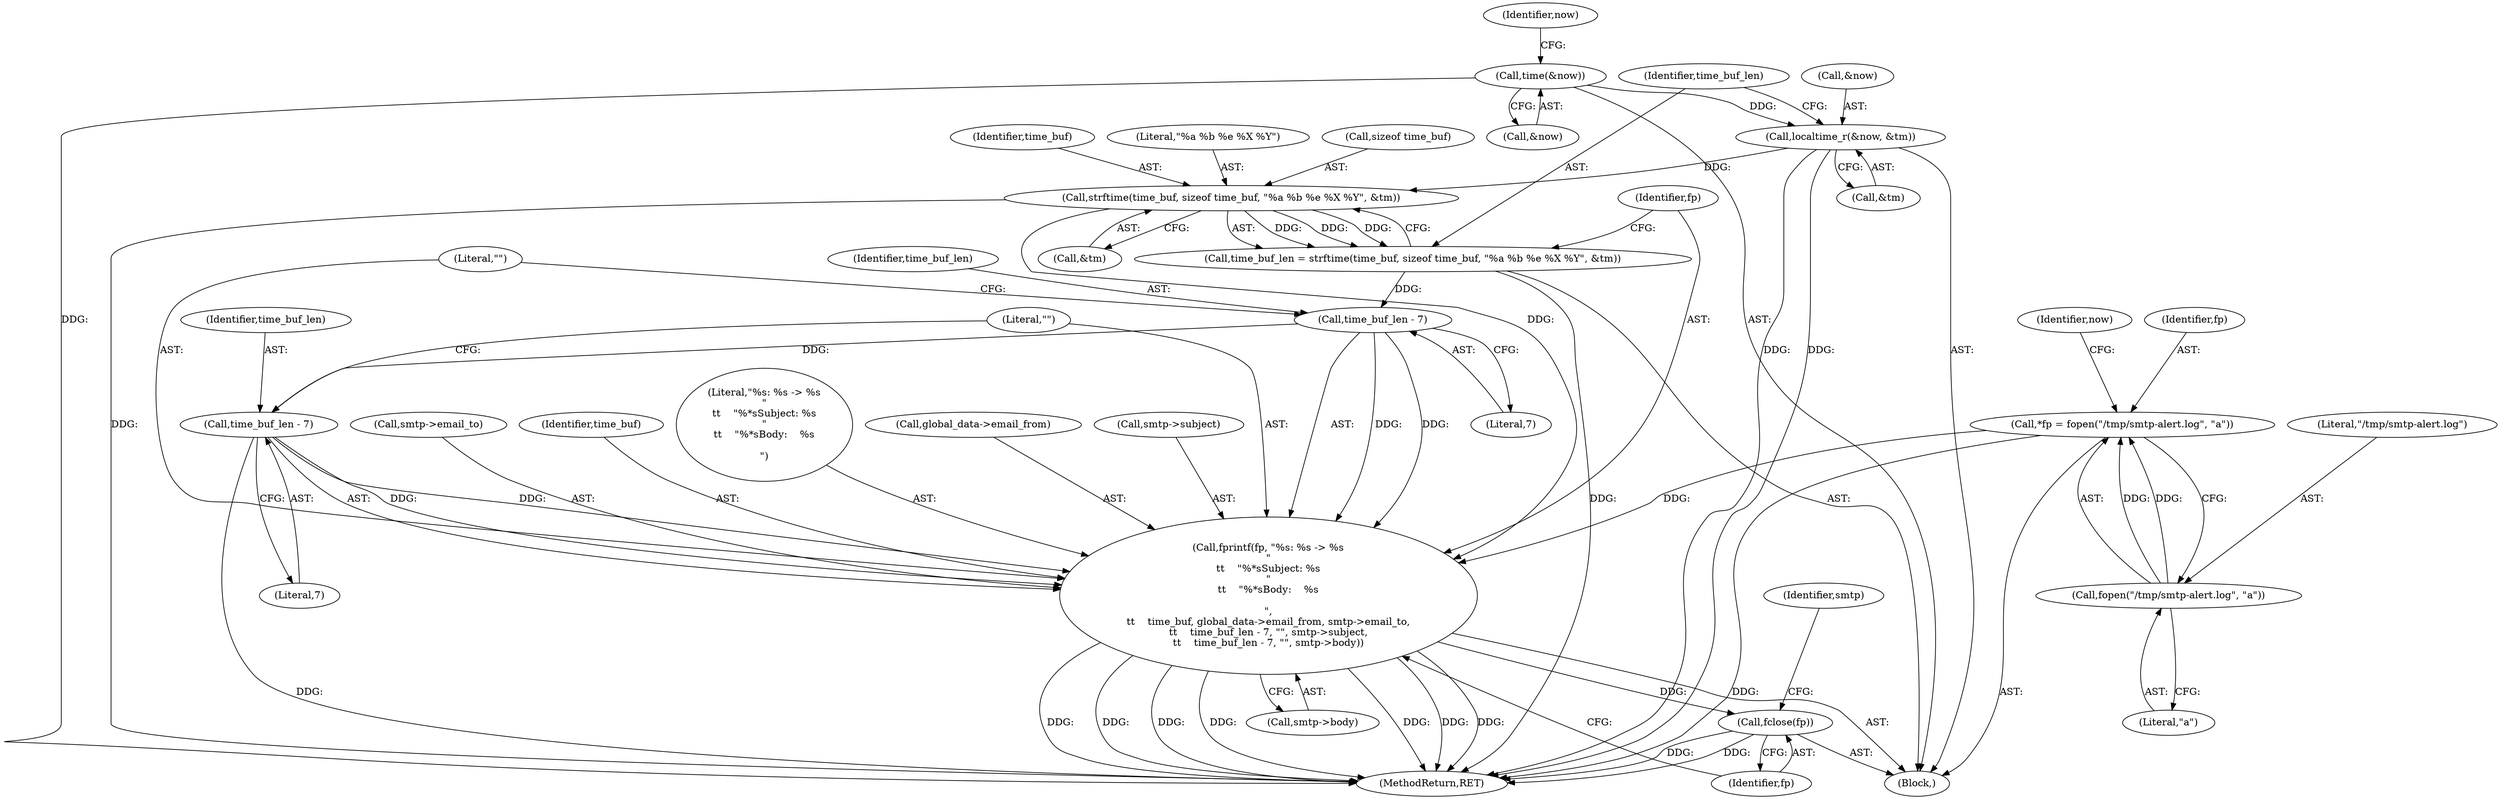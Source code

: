 digraph "1_keepalived_04f2d32871bb3b11d7dc024039952f2fe2750306_1@API" {
"1000130" [label="(Call,fprintf(fp, \"%s: %s -> %s\n\"\n\t\t    \"%*sSubject: %s\n\"\n\t\t    \"%*sBody:    %s\n\n\",\n\t\t    time_buf, global_data->email_from, smtp->email_to,\n\t\t    time_buf_len - 7, \"\", smtp->subject,\n\t\t    time_buf_len - 7, \"\", smtp->body))"];
"1000104" [label="(Call,*fp = fopen(\"/tmp/smtp-alert.log\", \"a\"))"];
"1000106" [label="(Call,fopen(\"/tmp/smtp-alert.log\", \"a\"))"];
"1000123" [label="(Call,strftime(time_buf, sizeof time_buf, \"%a %b %e %X %Y\", &tm))"];
"1000116" [label="(Call,localtime_r(&now, &tm))"];
"1000113" [label="(Call,time(&now))"];
"1000140" [label="(Call,time_buf_len - 7)"];
"1000121" [label="(Call,time_buf_len = strftime(time_buf, sizeof time_buf, \"%a %b %e %X %Y\", &tm))"];
"1000147" [label="(Call,time_buf_len - 7)"];
"1000154" [label="(Call,fclose(fp))"];
"1000128" [label="(Call,&tm)"];
"1000137" [label="(Call,smtp->email_to)"];
"1000113" [label="(Call,time(&now))"];
"1000158" [label="(MethodReturn,RET)"];
"1000142" [label="(Literal,7)"];
"1000107" [label="(Literal,\"/tmp/smtp-alert.log\")"];
"1000151" [label="(Call,smtp->body)"];
"1000147" [label="(Call,time_buf_len - 7)"];
"1000106" [label="(Call,fopen(\"/tmp/smtp-alert.log\", \"a\"))"];
"1000119" [label="(Call,&tm)"];
"1000116" [label="(Call,localtime_r(&now, &tm))"];
"1000130" [label="(Call,fprintf(fp, \"%s: %s -> %s\n\"\n\t\t    \"%*sSubject: %s\n\"\n\t\t    \"%*sBody:    %s\n\n\",\n\t\t    time_buf, global_data->email_from, smtp->email_to,\n\t\t    time_buf_len - 7, \"\", smtp->subject,\n\t\t    time_buf_len - 7, \"\", smtp->body))"];
"1000124" [label="(Identifier,time_buf)"];
"1000131" [label="(Identifier,fp)"];
"1000123" [label="(Call,strftime(time_buf, sizeof time_buf, \"%a %b %e %X %Y\", &tm))"];
"1000122" [label="(Identifier,time_buf_len)"];
"1000133" [label="(Identifier,time_buf)"];
"1000118" [label="(Identifier,now)"];
"1000154" [label="(Call,fclose(fp))"];
"1000102" [label="(Block,)"];
"1000132" [label="(Literal,\"%s: %s -> %s\n\"\n\t\t    \"%*sSubject: %s\n\"\n\t\t    \"%*sBody:    %s\n\n\")"];
"1000127" [label="(Literal,\"%a %b %e %X %Y\")"];
"1000141" [label="(Identifier,time_buf_len)"];
"1000155" [label="(Identifier,fp)"];
"1000115" [label="(Identifier,now)"];
"1000157" [label="(Identifier,smtp)"];
"1000140" [label="(Call,time_buf_len - 7)"];
"1000149" [label="(Literal,7)"];
"1000105" [label="(Identifier,fp)"];
"1000134" [label="(Call,global_data->email_from)"];
"1000117" [label="(Call,&now)"];
"1000143" [label="(Literal,\"\")"];
"1000121" [label="(Call,time_buf_len = strftime(time_buf, sizeof time_buf, \"%a %b %e %X %Y\", &tm))"];
"1000104" [label="(Call,*fp = fopen(\"/tmp/smtp-alert.log\", \"a\"))"];
"1000144" [label="(Call,smtp->subject)"];
"1000114" [label="(Call,&now)"];
"1000150" [label="(Literal,\"\")"];
"1000108" [label="(Literal,\"a\")"];
"1000125" [label="(Call,sizeof time_buf)"];
"1000148" [label="(Identifier,time_buf_len)"];
"1000130" -> "1000102"  [label="AST: "];
"1000130" -> "1000151"  [label="CFG: "];
"1000131" -> "1000130"  [label="AST: "];
"1000132" -> "1000130"  [label="AST: "];
"1000133" -> "1000130"  [label="AST: "];
"1000134" -> "1000130"  [label="AST: "];
"1000137" -> "1000130"  [label="AST: "];
"1000140" -> "1000130"  [label="AST: "];
"1000143" -> "1000130"  [label="AST: "];
"1000144" -> "1000130"  [label="AST: "];
"1000147" -> "1000130"  [label="AST: "];
"1000150" -> "1000130"  [label="AST: "];
"1000151" -> "1000130"  [label="AST: "];
"1000155" -> "1000130"  [label="CFG: "];
"1000130" -> "1000158"  [label="DDG: "];
"1000130" -> "1000158"  [label="DDG: "];
"1000130" -> "1000158"  [label="DDG: "];
"1000130" -> "1000158"  [label="DDG: "];
"1000130" -> "1000158"  [label="DDG: "];
"1000130" -> "1000158"  [label="DDG: "];
"1000130" -> "1000158"  [label="DDG: "];
"1000104" -> "1000130"  [label="DDG: "];
"1000123" -> "1000130"  [label="DDG: "];
"1000140" -> "1000130"  [label="DDG: "];
"1000140" -> "1000130"  [label="DDG: "];
"1000147" -> "1000130"  [label="DDG: "];
"1000147" -> "1000130"  [label="DDG: "];
"1000130" -> "1000154"  [label="DDG: "];
"1000104" -> "1000102"  [label="AST: "];
"1000104" -> "1000106"  [label="CFG: "];
"1000105" -> "1000104"  [label="AST: "];
"1000106" -> "1000104"  [label="AST: "];
"1000115" -> "1000104"  [label="CFG: "];
"1000104" -> "1000158"  [label="DDG: "];
"1000106" -> "1000104"  [label="DDG: "];
"1000106" -> "1000104"  [label="DDG: "];
"1000106" -> "1000108"  [label="CFG: "];
"1000107" -> "1000106"  [label="AST: "];
"1000108" -> "1000106"  [label="AST: "];
"1000123" -> "1000121"  [label="AST: "];
"1000123" -> "1000128"  [label="CFG: "];
"1000124" -> "1000123"  [label="AST: "];
"1000125" -> "1000123"  [label="AST: "];
"1000127" -> "1000123"  [label="AST: "];
"1000128" -> "1000123"  [label="AST: "];
"1000121" -> "1000123"  [label="CFG: "];
"1000123" -> "1000158"  [label="DDG: "];
"1000123" -> "1000121"  [label="DDG: "];
"1000123" -> "1000121"  [label="DDG: "];
"1000123" -> "1000121"  [label="DDG: "];
"1000116" -> "1000123"  [label="DDG: "];
"1000116" -> "1000102"  [label="AST: "];
"1000116" -> "1000119"  [label="CFG: "];
"1000117" -> "1000116"  [label="AST: "];
"1000119" -> "1000116"  [label="AST: "];
"1000122" -> "1000116"  [label="CFG: "];
"1000116" -> "1000158"  [label="DDG: "];
"1000116" -> "1000158"  [label="DDG: "];
"1000113" -> "1000116"  [label="DDG: "];
"1000113" -> "1000102"  [label="AST: "];
"1000113" -> "1000114"  [label="CFG: "];
"1000114" -> "1000113"  [label="AST: "];
"1000118" -> "1000113"  [label="CFG: "];
"1000113" -> "1000158"  [label="DDG: "];
"1000140" -> "1000142"  [label="CFG: "];
"1000141" -> "1000140"  [label="AST: "];
"1000142" -> "1000140"  [label="AST: "];
"1000143" -> "1000140"  [label="CFG: "];
"1000121" -> "1000140"  [label="DDG: "];
"1000140" -> "1000147"  [label="DDG: "];
"1000121" -> "1000102"  [label="AST: "];
"1000122" -> "1000121"  [label="AST: "];
"1000131" -> "1000121"  [label="CFG: "];
"1000121" -> "1000158"  [label="DDG: "];
"1000147" -> "1000149"  [label="CFG: "];
"1000148" -> "1000147"  [label="AST: "];
"1000149" -> "1000147"  [label="AST: "];
"1000150" -> "1000147"  [label="CFG: "];
"1000147" -> "1000158"  [label="DDG: "];
"1000154" -> "1000102"  [label="AST: "];
"1000154" -> "1000155"  [label="CFG: "];
"1000155" -> "1000154"  [label="AST: "];
"1000157" -> "1000154"  [label="CFG: "];
"1000154" -> "1000158"  [label="DDG: "];
"1000154" -> "1000158"  [label="DDG: "];
}
